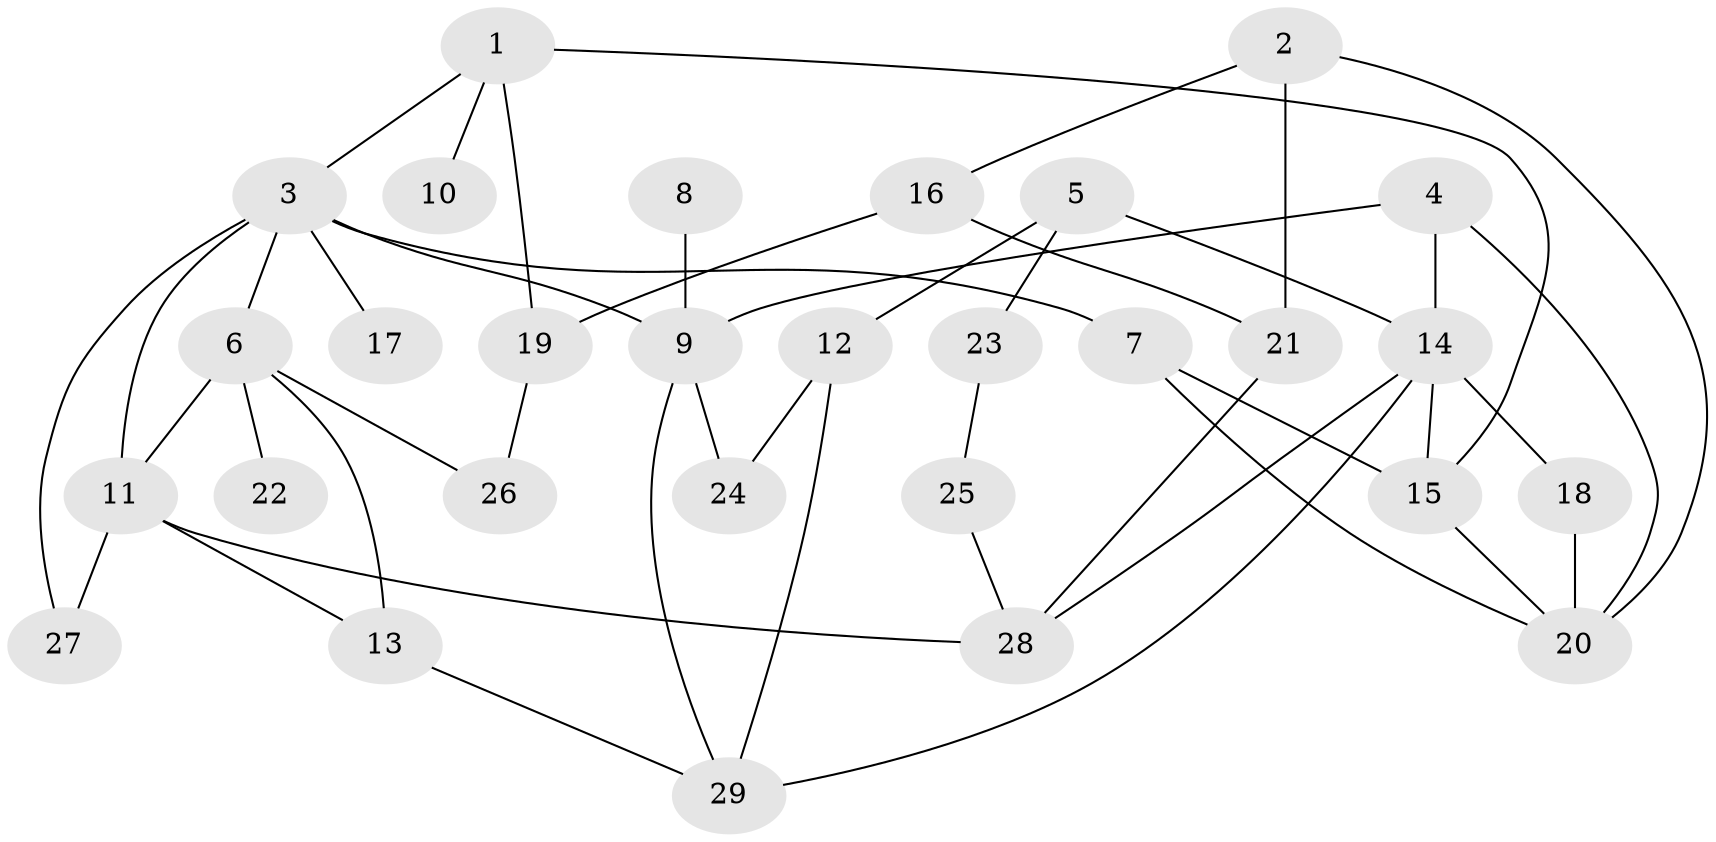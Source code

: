 // original degree distribution, {5: 0.06756756756756757, 3: 0.14864864864864866, 6: 0.02702702702702703, 4: 0.13513513513513514, 1: 0.28378378378378377, 7: 0.013513513513513514, 2: 0.32432432432432434}
// Generated by graph-tools (version 1.1) at 2025/35/03/04/25 23:35:59]
// undirected, 29 vertices, 46 edges
graph export_dot {
  node [color=gray90,style=filled];
  1;
  2;
  3;
  4;
  5;
  6;
  7;
  8;
  9;
  10;
  11;
  12;
  13;
  14;
  15;
  16;
  17;
  18;
  19;
  20;
  21;
  22;
  23;
  24;
  25;
  26;
  27;
  28;
  29;
  1 -- 3 [weight=1.0];
  1 -- 10 [weight=1.0];
  1 -- 15 [weight=1.0];
  1 -- 19 [weight=1.0];
  2 -- 16 [weight=1.0];
  2 -- 20 [weight=1.0];
  2 -- 21 [weight=1.0];
  3 -- 6 [weight=1.0];
  3 -- 7 [weight=1.0];
  3 -- 9 [weight=1.0];
  3 -- 11 [weight=1.0];
  3 -- 17 [weight=1.0];
  3 -- 27 [weight=1.0];
  4 -- 9 [weight=1.0];
  4 -- 14 [weight=1.0];
  4 -- 20 [weight=1.0];
  5 -- 12 [weight=1.0];
  5 -- 14 [weight=1.0];
  5 -- 23 [weight=1.0];
  6 -- 11 [weight=1.0];
  6 -- 13 [weight=2.0];
  6 -- 22 [weight=1.0];
  6 -- 26 [weight=1.0];
  7 -- 15 [weight=1.0];
  7 -- 20 [weight=1.0];
  8 -- 9 [weight=1.0];
  9 -- 24 [weight=1.0];
  9 -- 29 [weight=1.0];
  11 -- 13 [weight=1.0];
  11 -- 27 [weight=1.0];
  11 -- 28 [weight=1.0];
  12 -- 24 [weight=1.0];
  12 -- 29 [weight=1.0];
  13 -- 29 [weight=1.0];
  14 -- 15 [weight=1.0];
  14 -- 18 [weight=1.0];
  14 -- 28 [weight=1.0];
  14 -- 29 [weight=1.0];
  15 -- 20 [weight=1.0];
  16 -- 19 [weight=1.0];
  16 -- 21 [weight=1.0];
  18 -- 20 [weight=2.0];
  19 -- 26 [weight=1.0];
  21 -- 28 [weight=1.0];
  23 -- 25 [weight=1.0];
  25 -- 28 [weight=1.0];
}
